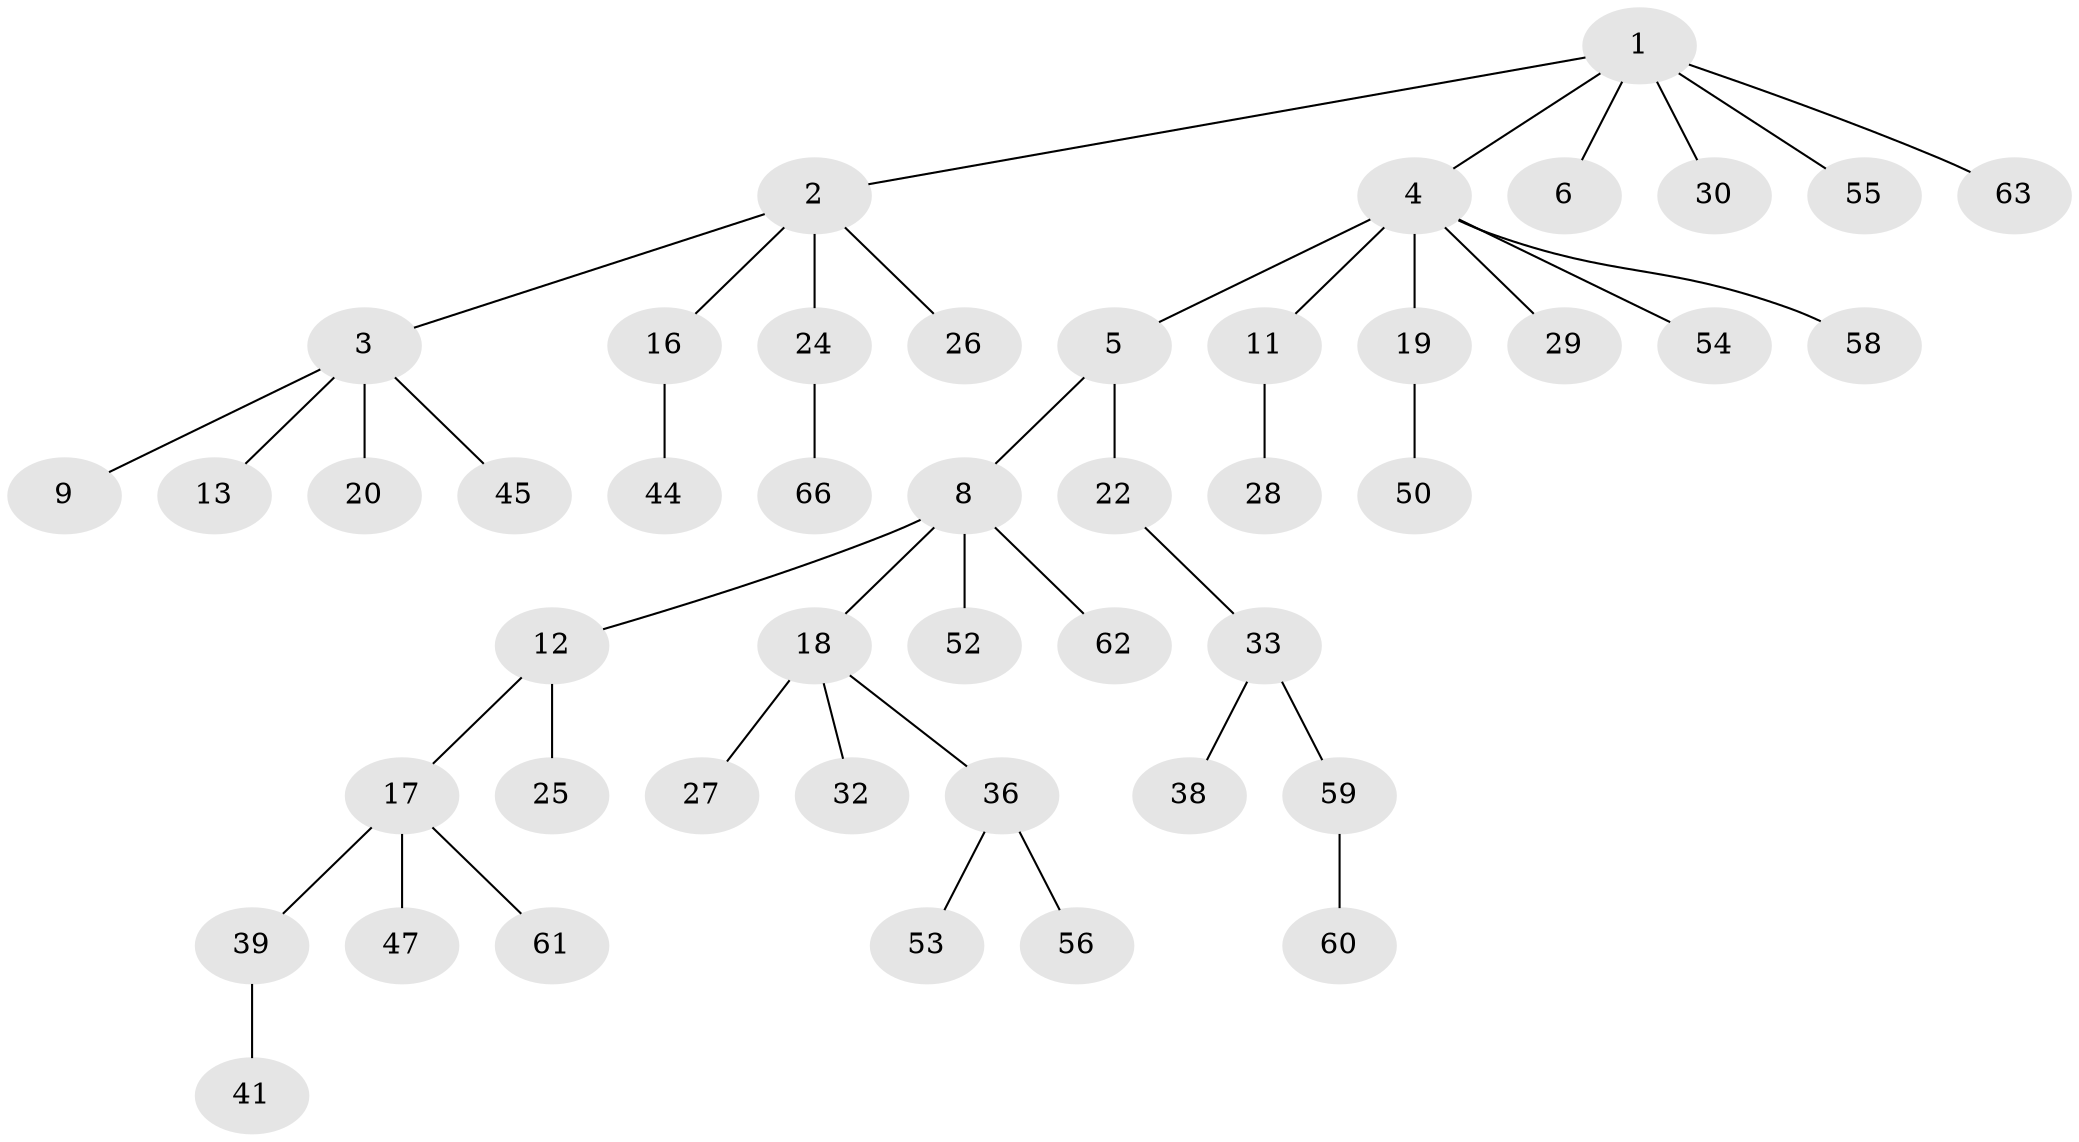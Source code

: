 // original degree distribution, {7: 0.015151515151515152, 5: 0.045454545454545456, 6: 0.015151515151515152, 3: 0.13636363636363635, 2: 0.21212121212121213, 1: 0.5303030303030303, 4: 0.045454545454545456}
// Generated by graph-tools (version 1.1) at 2025/11/02/27/25 16:11:28]
// undirected, 46 vertices, 45 edges
graph export_dot {
graph [start="1"]
  node [color=gray90,style=filled];
  1 [super="+31"];
  2;
  3 [super="+23"];
  4 [super="+10"];
  5 [super="+7"];
  6 [super="+57"];
  8 [super="+14"];
  9;
  11;
  12 [super="+15"];
  13 [super="+42"];
  16 [super="+40"];
  17 [super="+35"];
  18 [super="+21"];
  19;
  20;
  22 [super="+37"];
  24 [super="+51"];
  25;
  26;
  27;
  28;
  29 [super="+64"];
  30 [super="+65"];
  32;
  33 [super="+34"];
  36 [super="+49"];
  38;
  39;
  41 [super="+43"];
  44;
  45 [super="+46"];
  47 [super="+48"];
  50;
  52;
  53;
  54;
  55;
  56;
  58;
  59;
  60;
  61;
  62;
  63;
  66;
  1 -- 2;
  1 -- 4;
  1 -- 6;
  1 -- 30;
  1 -- 55;
  1 -- 63;
  2 -- 3;
  2 -- 16;
  2 -- 24;
  2 -- 26;
  3 -- 9;
  3 -- 13;
  3 -- 20;
  3 -- 45;
  4 -- 5;
  4 -- 19;
  4 -- 58;
  4 -- 11;
  4 -- 29;
  4 -- 54;
  5 -- 22;
  5 -- 8;
  8 -- 12;
  8 -- 18;
  8 -- 52;
  8 -- 62;
  11 -- 28;
  12 -- 25;
  12 -- 17;
  16 -- 44;
  17 -- 47;
  17 -- 61;
  17 -- 39;
  18 -- 27;
  18 -- 32;
  18 -- 36;
  19 -- 50;
  22 -- 33;
  24 -- 66;
  33 -- 38;
  33 -- 59;
  36 -- 53;
  36 -- 56;
  39 -- 41;
  59 -- 60;
}
